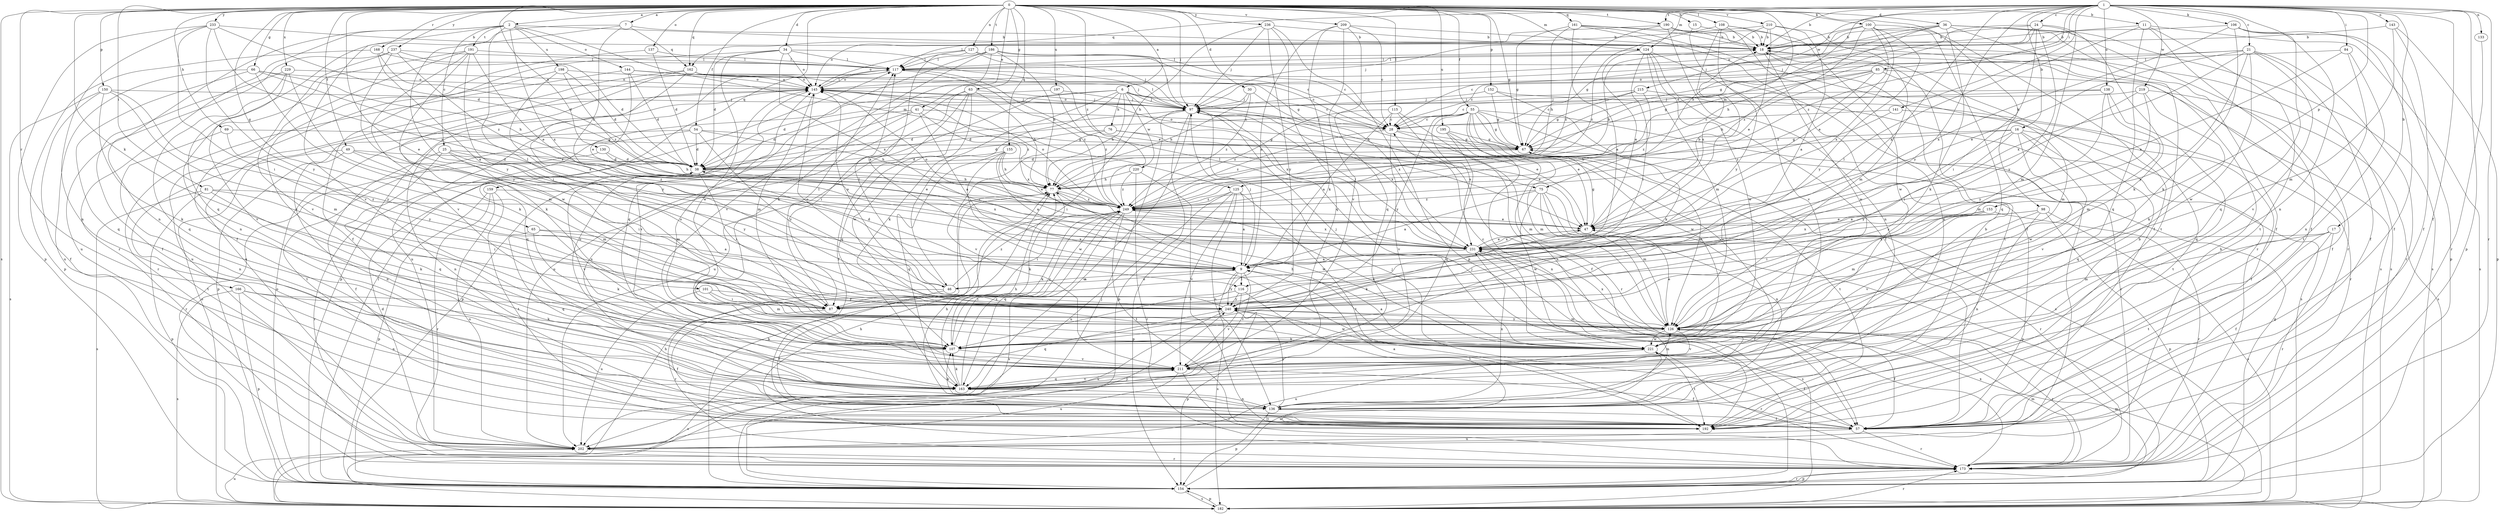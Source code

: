 strict digraph  {
0;
1;
2;
6;
7;
9;
11;
15;
16;
17;
18;
21;
24;
25;
28;
30;
34;
36;
38;
41;
46;
47;
49;
54;
55;
57;
63;
65;
66;
67;
69;
75;
76;
77;
81;
84;
85;
87;
97;
98;
100;
101;
106;
107;
108;
115;
116;
117;
124;
125;
126;
127;
130;
133;
136;
137;
138;
141;
143;
144;
145;
150;
152;
153;
154;
155;
159;
161;
162;
163;
166;
168;
173;
182;
186;
190;
191;
192;
195;
197;
198;
202;
209;
210;
211;
215;
219;
220;
221;
229;
231;
233;
236;
237;
240;
249;
0 -> 2  [label=a];
0 -> 6  [label=a];
0 -> 7  [label=a];
0 -> 11  [label=b];
0 -> 15  [label=b];
0 -> 30  [label=d];
0 -> 34  [label=d];
0 -> 36  [label=d];
0 -> 41  [label=e];
0 -> 46  [label=e];
0 -> 49  [label=f];
0 -> 54  [label=f];
0 -> 55  [label=f];
0 -> 63  [label=g];
0 -> 65  [label=g];
0 -> 66  [label=g];
0 -> 67  [label=g];
0 -> 69  [label=h];
0 -> 75  [label=h];
0 -> 81  [label=i];
0 -> 97  [label=j];
0 -> 98  [label=k];
0 -> 100  [label=k];
0 -> 101  [label=k];
0 -> 108  [label=l];
0 -> 115  [label=l];
0 -> 124  [label=m];
0 -> 127  [label=n];
0 -> 130  [label=n];
0 -> 137  [label=o];
0 -> 150  [label=p];
0 -> 152  [label=p];
0 -> 155  [label=q];
0 -> 159  [label=q];
0 -> 161  [label=q];
0 -> 162  [label=q];
0 -> 166  [label=r];
0 -> 168  [label=r];
0 -> 182  [label=s];
0 -> 186  [label=t];
0 -> 190  [label=t];
0 -> 195  [label=u];
0 -> 197  [label=u];
0 -> 209  [label=v];
0 -> 210  [label=v];
0 -> 229  [label=x];
0 -> 233  [label=y];
0 -> 236  [label=y];
0 -> 237  [label=y];
0 -> 249  [label=z];
1 -> 9  [label=a];
1 -> 16  [label=b];
1 -> 17  [label=b];
1 -> 18  [label=b];
1 -> 21  [label=c];
1 -> 24  [label=c];
1 -> 57  [label=f];
1 -> 84  [label=i];
1 -> 85  [label=i];
1 -> 106  [label=k];
1 -> 124  [label=m];
1 -> 125  [label=m];
1 -> 133  [label=n];
1 -> 136  [label=n];
1 -> 138  [label=o];
1 -> 141  [label=o];
1 -> 143  [label=o];
1 -> 153  [label=p];
1 -> 154  [label=p];
1 -> 162  [label=q];
1 -> 173  [label=r];
1 -> 190  [label=t];
1 -> 215  [label=w];
1 -> 219  [label=w];
1 -> 240  [label=y];
1 -> 249  [label=z];
2 -> 18  [label=b];
2 -> 25  [label=c];
2 -> 116  [label=l];
2 -> 125  [label=m];
2 -> 136  [label=n];
2 -> 144  [label=o];
2 -> 173  [label=r];
2 -> 191  [label=t];
2 -> 198  [label=u];
2 -> 211  [label=v];
2 -> 231  [label=x];
6 -> 28  [label=c];
6 -> 38  [label=d];
6 -> 46  [label=e];
6 -> 75  [label=h];
6 -> 76  [label=h];
6 -> 77  [label=h];
6 -> 97  [label=j];
6 -> 107  [label=k];
6 -> 202  [label=u];
6 -> 220  [label=w];
6 -> 231  [label=x];
7 -> 18  [label=b];
7 -> 162  [label=q];
7 -> 163  [label=q];
7 -> 240  [label=y];
7 -> 249  [label=z];
9 -> 38  [label=d];
9 -> 46  [label=e];
9 -> 97  [label=j];
9 -> 116  [label=l];
9 -> 182  [label=s];
9 -> 211  [label=v];
9 -> 240  [label=y];
11 -> 18  [label=b];
11 -> 57  [label=f];
11 -> 116  [label=l];
11 -> 163  [label=q];
11 -> 182  [label=s];
11 -> 192  [label=t];
15 -> 18  [label=b];
15 -> 211  [label=v];
16 -> 57  [label=f];
16 -> 67  [label=g];
16 -> 77  [label=h];
16 -> 87  [label=i];
16 -> 163  [label=q];
16 -> 211  [label=v];
16 -> 221  [label=w];
16 -> 240  [label=y];
17 -> 57  [label=f];
17 -> 126  [label=m];
17 -> 173  [label=r];
17 -> 192  [label=t];
17 -> 231  [label=x];
18 -> 117  [label=l];
18 -> 192  [label=t];
18 -> 221  [label=w];
21 -> 28  [label=c];
21 -> 47  [label=e];
21 -> 57  [label=f];
21 -> 117  [label=l];
21 -> 173  [label=r];
21 -> 211  [label=v];
21 -> 221  [label=w];
21 -> 231  [label=x];
21 -> 240  [label=y];
24 -> 18  [label=b];
24 -> 38  [label=d];
24 -> 77  [label=h];
24 -> 87  [label=i];
24 -> 97  [label=j];
24 -> 107  [label=k];
24 -> 126  [label=m];
24 -> 240  [label=y];
25 -> 38  [label=d];
25 -> 57  [label=f];
25 -> 126  [label=m];
25 -> 163  [label=q];
25 -> 240  [label=y];
25 -> 249  [label=z];
28 -> 67  [label=g];
28 -> 126  [label=m];
28 -> 211  [label=v];
28 -> 249  [label=z];
30 -> 77  [label=h];
30 -> 97  [label=j];
30 -> 231  [label=x];
30 -> 249  [label=z];
34 -> 38  [label=d];
34 -> 47  [label=e];
34 -> 57  [label=f];
34 -> 117  [label=l];
34 -> 145  [label=o];
34 -> 221  [label=w];
34 -> 231  [label=x];
36 -> 18  [label=b];
36 -> 57  [label=f];
36 -> 67  [label=g];
36 -> 97  [label=j];
36 -> 107  [label=k];
36 -> 145  [label=o];
36 -> 173  [label=r];
36 -> 182  [label=s];
36 -> 192  [label=t];
38 -> 77  [label=h];
38 -> 87  [label=i];
38 -> 173  [label=r];
38 -> 211  [label=v];
38 -> 231  [label=x];
41 -> 9  [label=a];
41 -> 28  [label=c];
41 -> 38  [label=d];
41 -> 136  [label=n];
41 -> 154  [label=p];
41 -> 231  [label=x];
46 -> 9  [label=a];
46 -> 57  [label=f];
46 -> 117  [label=l];
46 -> 145  [label=o];
46 -> 173  [label=r];
46 -> 249  [label=z];
47 -> 18  [label=b];
47 -> 67  [label=g];
47 -> 107  [label=k];
47 -> 145  [label=o];
47 -> 231  [label=x];
49 -> 38  [label=d];
49 -> 87  [label=i];
49 -> 126  [label=m];
49 -> 136  [label=n];
49 -> 192  [label=t];
54 -> 38  [label=d];
54 -> 67  [label=g];
54 -> 77  [label=h];
54 -> 136  [label=n];
54 -> 192  [label=t];
54 -> 240  [label=y];
55 -> 28  [label=c];
55 -> 38  [label=d];
55 -> 47  [label=e];
55 -> 67  [label=g];
55 -> 136  [label=n];
55 -> 173  [label=r];
55 -> 182  [label=s];
55 -> 211  [label=v];
55 -> 221  [label=w];
55 -> 231  [label=x];
55 -> 240  [label=y];
57 -> 77  [label=h];
57 -> 97  [label=j];
57 -> 173  [label=r];
57 -> 202  [label=u];
63 -> 57  [label=f];
63 -> 77  [label=h];
63 -> 87  [label=i];
63 -> 97  [label=j];
63 -> 163  [label=q];
63 -> 202  [label=u];
63 -> 221  [label=w];
65 -> 9  [label=a];
65 -> 107  [label=k];
65 -> 163  [label=q];
65 -> 231  [label=x];
66 -> 77  [label=h];
66 -> 107  [label=k];
66 -> 145  [label=o];
66 -> 163  [label=q];
66 -> 202  [label=u];
66 -> 231  [label=x];
67 -> 38  [label=d];
67 -> 126  [label=m];
67 -> 145  [label=o];
67 -> 192  [label=t];
69 -> 67  [label=g];
69 -> 136  [label=n];
69 -> 240  [label=y];
75 -> 9  [label=a];
75 -> 126  [label=m];
75 -> 136  [label=n];
75 -> 154  [label=p];
75 -> 173  [label=r];
75 -> 221  [label=w];
75 -> 249  [label=z];
76 -> 38  [label=d];
76 -> 47  [label=e];
76 -> 67  [label=g];
76 -> 211  [label=v];
77 -> 18  [label=b];
77 -> 107  [label=k];
77 -> 221  [label=w];
77 -> 249  [label=z];
81 -> 87  [label=i];
81 -> 107  [label=k];
81 -> 154  [label=p];
81 -> 182  [label=s];
81 -> 249  [label=z];
84 -> 117  [label=l];
84 -> 136  [label=n];
84 -> 192  [label=t];
84 -> 231  [label=x];
85 -> 28  [label=c];
85 -> 57  [label=f];
85 -> 67  [label=g];
85 -> 77  [label=h];
85 -> 126  [label=m];
85 -> 145  [label=o];
85 -> 249  [label=z];
87 -> 57  [label=f];
87 -> 117  [label=l];
97 -> 28  [label=c];
97 -> 38  [label=d];
97 -> 47  [label=e];
97 -> 87  [label=i];
97 -> 117  [label=l];
97 -> 145  [label=o];
97 -> 154  [label=p];
97 -> 202  [label=u];
97 -> 231  [label=x];
98 -> 47  [label=e];
98 -> 136  [label=n];
98 -> 154  [label=p];
98 -> 182  [label=s];
98 -> 211  [label=v];
98 -> 231  [label=x];
100 -> 18  [label=b];
100 -> 47  [label=e];
100 -> 57  [label=f];
100 -> 67  [label=g];
100 -> 163  [label=q];
100 -> 231  [label=x];
100 -> 240  [label=y];
100 -> 249  [label=z];
101 -> 87  [label=i];
101 -> 126  [label=m];
101 -> 202  [label=u];
101 -> 240  [label=y];
106 -> 18  [label=b];
106 -> 57  [label=f];
106 -> 107  [label=k];
106 -> 154  [label=p];
106 -> 163  [label=q];
106 -> 231  [label=x];
107 -> 145  [label=o];
107 -> 182  [label=s];
107 -> 211  [label=v];
107 -> 249  [label=z];
108 -> 18  [label=b];
108 -> 136  [label=n];
108 -> 221  [label=w];
108 -> 231  [label=x];
108 -> 240  [label=y];
108 -> 249  [label=z];
115 -> 9  [label=a];
115 -> 28  [label=c];
115 -> 57  [label=f];
115 -> 173  [label=r];
115 -> 249  [label=z];
116 -> 87  [label=i];
116 -> 192  [label=t];
116 -> 211  [label=v];
116 -> 240  [label=y];
117 -> 145  [label=o];
117 -> 154  [label=p];
117 -> 202  [label=u];
117 -> 249  [label=z];
124 -> 47  [label=e];
124 -> 57  [label=f];
124 -> 87  [label=i];
124 -> 117  [label=l];
124 -> 126  [label=m];
124 -> 202  [label=u];
124 -> 221  [label=w];
125 -> 9  [label=a];
125 -> 136  [label=n];
125 -> 154  [label=p];
125 -> 192  [label=t];
125 -> 202  [label=u];
125 -> 211  [label=v];
125 -> 249  [label=z];
126 -> 47  [label=e];
126 -> 57  [label=f];
126 -> 107  [label=k];
126 -> 173  [label=r];
126 -> 211  [label=v];
126 -> 221  [label=w];
126 -> 231  [label=x];
126 -> 240  [label=y];
127 -> 9  [label=a];
127 -> 28  [label=c];
127 -> 97  [label=j];
127 -> 117  [label=l];
127 -> 145  [label=o];
130 -> 38  [label=d];
130 -> 77  [label=h];
130 -> 173  [label=r];
133 -> 173  [label=r];
136 -> 18  [label=b];
136 -> 57  [label=f];
136 -> 107  [label=k];
136 -> 154  [label=p];
136 -> 192  [label=t];
136 -> 231  [label=x];
136 -> 240  [label=y];
137 -> 38  [label=d];
137 -> 117  [label=l];
137 -> 211  [label=v];
138 -> 28  [label=c];
138 -> 97  [label=j];
138 -> 126  [label=m];
138 -> 163  [label=q];
138 -> 240  [label=y];
141 -> 28  [label=c];
141 -> 192  [label=t];
141 -> 249  [label=z];
143 -> 18  [label=b];
143 -> 57  [label=f];
143 -> 126  [label=m];
143 -> 154  [label=p];
144 -> 38  [label=d];
144 -> 47  [label=e];
144 -> 67  [label=g];
144 -> 145  [label=o];
144 -> 173  [label=r];
145 -> 97  [label=j];
145 -> 117  [label=l];
145 -> 126  [label=m];
145 -> 154  [label=p];
145 -> 211  [label=v];
145 -> 249  [label=z];
150 -> 57  [label=f];
150 -> 97  [label=j];
150 -> 107  [label=k];
150 -> 126  [label=m];
150 -> 182  [label=s];
150 -> 240  [label=y];
152 -> 67  [label=g];
152 -> 97  [label=j];
152 -> 107  [label=k];
152 -> 182  [label=s];
153 -> 47  [label=e];
153 -> 87  [label=i];
153 -> 126  [label=m];
153 -> 173  [label=r];
153 -> 231  [label=x];
154 -> 67  [label=g];
154 -> 77  [label=h];
154 -> 97  [label=j];
154 -> 117  [label=l];
154 -> 126  [label=m];
154 -> 145  [label=o];
154 -> 173  [label=r];
154 -> 182  [label=s];
154 -> 221  [label=w];
155 -> 9  [label=a];
155 -> 38  [label=d];
155 -> 47  [label=e];
155 -> 77  [label=h];
155 -> 163  [label=q];
155 -> 221  [label=w];
159 -> 154  [label=p];
159 -> 173  [label=r];
159 -> 192  [label=t];
159 -> 202  [label=u];
159 -> 249  [label=z];
161 -> 9  [label=a];
161 -> 18  [label=b];
161 -> 57  [label=f];
161 -> 67  [label=g];
161 -> 77  [label=h];
161 -> 173  [label=r];
161 -> 182  [label=s];
162 -> 9  [label=a];
162 -> 28  [label=c];
162 -> 97  [label=j];
162 -> 107  [label=k];
162 -> 145  [label=o];
162 -> 202  [label=u];
163 -> 77  [label=h];
163 -> 107  [label=k];
163 -> 136  [label=n];
163 -> 145  [label=o];
163 -> 211  [label=v];
163 -> 249  [label=z];
166 -> 87  [label=i];
166 -> 107  [label=k];
166 -> 136  [label=n];
166 -> 154  [label=p];
166 -> 182  [label=s];
168 -> 9  [label=a];
168 -> 38  [label=d];
168 -> 117  [label=l];
168 -> 154  [label=p];
173 -> 77  [label=h];
173 -> 126  [label=m];
173 -> 154  [label=p];
182 -> 77  [label=h];
182 -> 145  [label=o];
182 -> 154  [label=p];
182 -> 173  [label=r];
182 -> 202  [label=u];
182 -> 231  [label=x];
186 -> 28  [label=c];
186 -> 77  [label=h];
186 -> 97  [label=j];
186 -> 107  [label=k];
186 -> 117  [label=l];
186 -> 163  [label=q];
186 -> 211  [label=v];
190 -> 18  [label=b];
190 -> 136  [label=n];
190 -> 145  [label=o];
190 -> 182  [label=s];
190 -> 249  [label=z];
191 -> 47  [label=e];
191 -> 57  [label=f];
191 -> 87  [label=i];
191 -> 117  [label=l];
191 -> 136  [label=n];
191 -> 211  [label=v];
191 -> 221  [label=w];
192 -> 9  [label=a];
192 -> 18  [label=b];
192 -> 97  [label=j];
195 -> 67  [label=g];
195 -> 126  [label=m];
195 -> 136  [label=n];
195 -> 163  [label=q];
197 -> 97  [label=j];
197 -> 163  [label=q];
197 -> 249  [label=z];
198 -> 38  [label=d];
198 -> 145  [label=o];
198 -> 202  [label=u];
198 -> 240  [label=y];
198 -> 249  [label=z];
202 -> 18  [label=b];
202 -> 38  [label=d];
202 -> 173  [label=r];
202 -> 240  [label=y];
209 -> 9  [label=a];
209 -> 18  [label=b];
209 -> 28  [label=c];
209 -> 107  [label=k];
209 -> 163  [label=q];
209 -> 211  [label=v];
210 -> 9  [label=a];
210 -> 18  [label=b];
210 -> 47  [label=e];
210 -> 97  [label=j];
210 -> 117  [label=l];
210 -> 126  [label=m];
211 -> 57  [label=f];
211 -> 126  [label=m];
211 -> 163  [label=q];
211 -> 173  [label=r];
211 -> 202  [label=u];
215 -> 28  [label=c];
215 -> 67  [label=g];
215 -> 97  [label=j];
215 -> 173  [label=r];
215 -> 249  [label=z];
219 -> 87  [label=i];
219 -> 97  [label=j];
219 -> 107  [label=k];
219 -> 126  [label=m];
219 -> 182  [label=s];
220 -> 77  [label=h];
220 -> 173  [label=r];
220 -> 192  [label=t];
220 -> 249  [label=z];
221 -> 9  [label=a];
221 -> 28  [label=c];
221 -> 57  [label=f];
221 -> 77  [label=h];
221 -> 97  [label=j];
221 -> 173  [label=r];
221 -> 192  [label=t];
221 -> 202  [label=u];
221 -> 249  [label=z];
229 -> 57  [label=f];
229 -> 126  [label=m];
229 -> 145  [label=o];
229 -> 163  [label=q];
229 -> 211  [label=v];
231 -> 9  [label=a];
231 -> 47  [label=e];
231 -> 57  [label=f];
231 -> 97  [label=j];
231 -> 117  [label=l];
231 -> 182  [label=s];
233 -> 18  [label=b];
233 -> 38  [label=d];
233 -> 87  [label=i];
233 -> 136  [label=n];
233 -> 154  [label=p];
233 -> 231  [label=x];
233 -> 240  [label=y];
236 -> 18  [label=b];
236 -> 77  [label=h];
236 -> 97  [label=j];
236 -> 154  [label=p];
236 -> 163  [label=q];
236 -> 240  [label=y];
237 -> 38  [label=d];
237 -> 117  [label=l];
237 -> 202  [label=u];
237 -> 211  [label=v];
237 -> 240  [label=y];
237 -> 249  [label=z];
240 -> 126  [label=m];
240 -> 145  [label=o];
240 -> 154  [label=p];
240 -> 163  [label=q];
240 -> 202  [label=u];
240 -> 221  [label=w];
249 -> 47  [label=e];
249 -> 87  [label=i];
249 -> 107  [label=k];
249 -> 145  [label=o];
249 -> 163  [label=q];
249 -> 182  [label=s];
249 -> 192  [label=t];
249 -> 231  [label=x];
}
